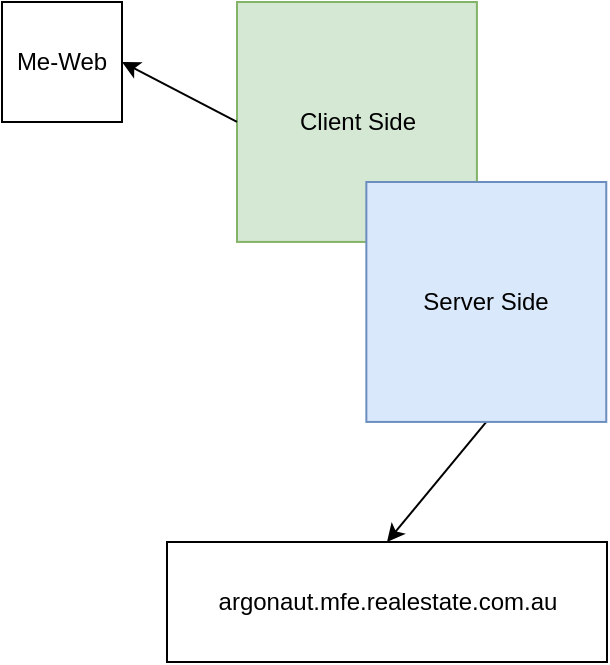<mxfile version="13.1.3" type="github"><diagram id="9yifiZS9YGIWjAdrI2C_" name="Page-1"><mxGraphModel dx="412" dy="1154" grid="1" gridSize="10" guides="1" tooltips="1" connect="1" arrows="1" fold="1" page="1" pageScale="1" pageWidth="827" pageHeight="1169" math="0" shadow="0"><root><mxCell id="0"/><mxCell id="1" parent="0"/><mxCell id="WraEHJtDWh3uEBdSmN1h-7" value="" style="endArrow=classic;html=1;entryX=0.5;entryY=0;entryDx=0;entryDy=0;exitX=0.5;exitY=1;exitDx=0;exitDy=0;" parent="1" source="WraEHJtDWh3uEBdSmN1h-13" target="WraEHJtDWh3uEBdSmN1h-202" edge="1"><mxGeometry width="50" height="50" relative="1" as="geometry"><mxPoint x="2100" y="500" as="sourcePoint"/><mxPoint x="1930" y="520" as="targetPoint"/></mxGeometry></mxCell><mxCell id="WraEHJtDWh3uEBdSmN1h-11" value="" style="group" parent="1" vertex="1" connectable="0"><mxGeometry x="2007.5" y="230" width="185" height="210" as="geometry"/></mxCell><mxCell id="WraEHJtDWh3uEBdSmN1h-12" value="Client Side" style="whiteSpace=wrap;html=1;aspect=fixed;fillColor=#d5e8d4;strokeColor=#82b366;" parent="WraEHJtDWh3uEBdSmN1h-11" vertex="1"><mxGeometry width="119.959" height="119.959" as="geometry"/></mxCell><mxCell id="WraEHJtDWh3uEBdSmN1h-13" value="Server Side&lt;br&gt;" style="whiteSpace=wrap;html=1;aspect=fixed;fillColor=#dae8fc;strokeColor=#6c8ebf;" parent="WraEHJtDWh3uEBdSmN1h-11" vertex="1"><mxGeometry x="64.675" y="90" width="119.959" height="119.959" as="geometry"/></mxCell><mxCell id="WraEHJtDWh3uEBdSmN1h-14" value="" style="endArrow=classic;html=1;exitX=0;exitY=0.5;exitDx=0;exitDy=0;entryX=1;entryY=0.5;entryDx=0;entryDy=0;" parent="1" source="WraEHJtDWh3uEBdSmN1h-12" target="WraEHJtDWh3uEBdSmN1h-15" edge="1"><mxGeometry width="50" height="50" relative="1" as="geometry"><mxPoint x="1800" y="770" as="sourcePoint"/><mxPoint x="1860" y="220" as="targetPoint"/></mxGeometry></mxCell><mxCell id="WraEHJtDWh3uEBdSmN1h-15" value="Me-Web" style="rounded=0;whiteSpace=wrap;html=1;" parent="1" vertex="1"><mxGeometry x="1890" y="230" width="60" height="60" as="geometry"/></mxCell><mxCell id="WraEHJtDWh3uEBdSmN1h-202" value="&lt;span&gt;argonaut.mfe.realestate.com.au&lt;/span&gt;" style="rounded=0;whiteSpace=wrap;html=1;" parent="1" vertex="1"><mxGeometry x="1972.5" y="500" width="220" height="60" as="geometry"/></mxCell></root></mxGraphModel></diagram></mxfile>